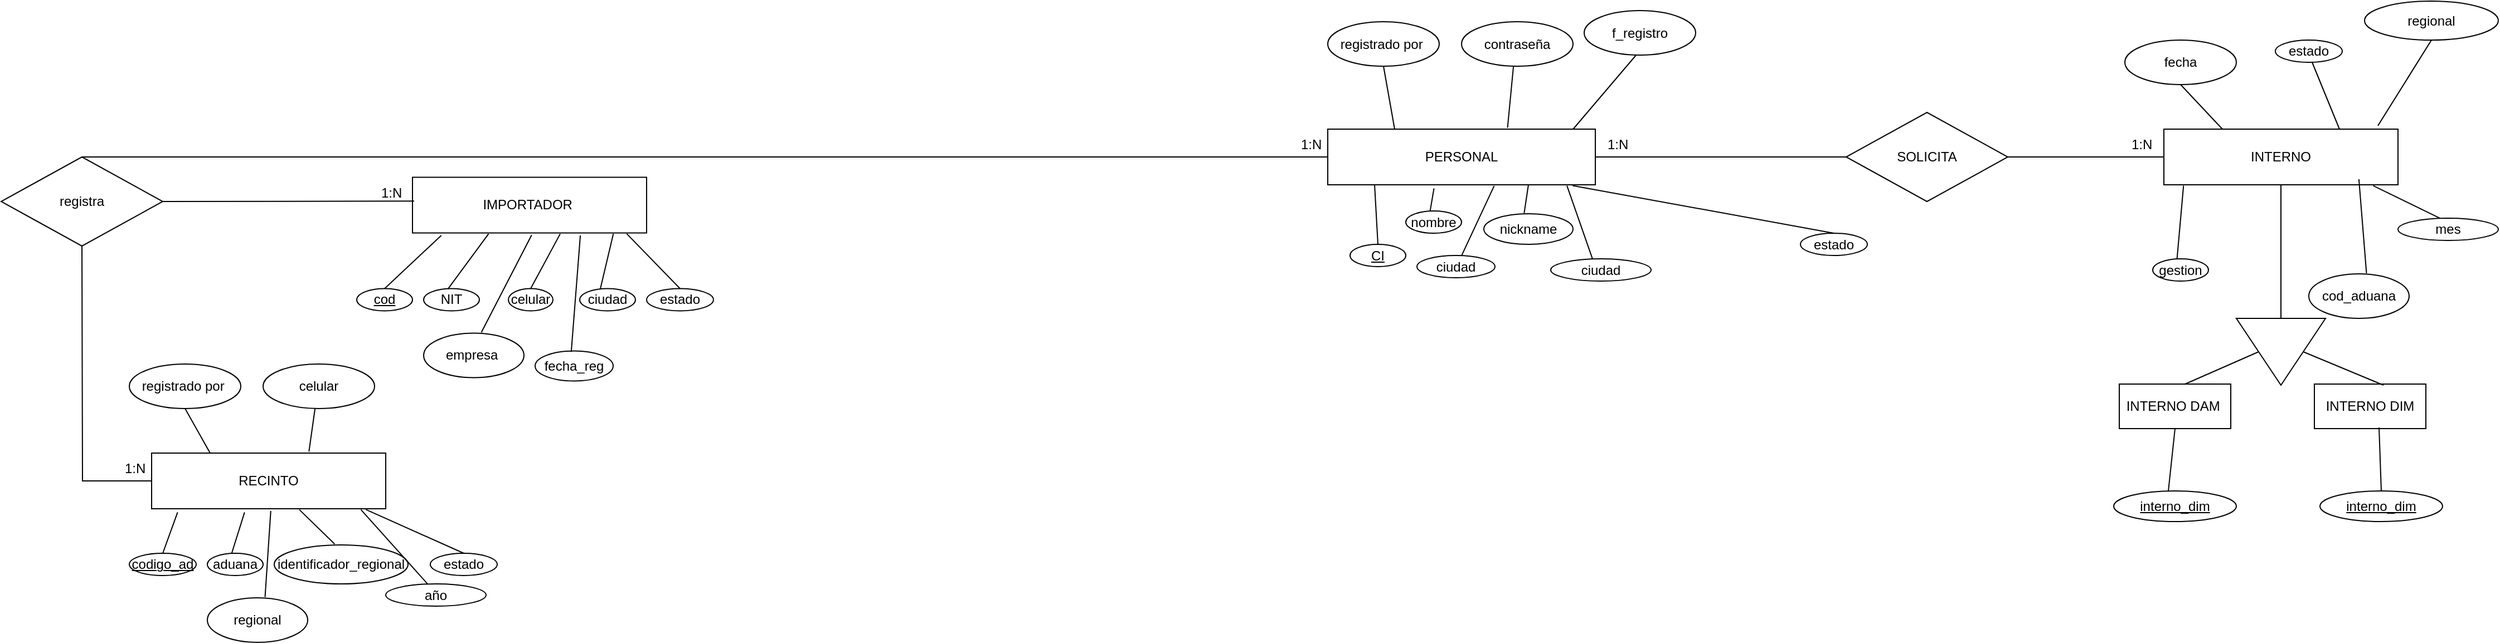 <mxfile version="15.7.3" type="github">
  <diagram id="eF6zCIN66F8yAScpUu8c" name="Página-1">
    <mxGraphModel dx="2909" dy="1074" grid="1" gridSize="10" guides="1" tooltips="1" connect="1" arrows="1" fold="1" page="1" pageScale="1" pageWidth="1169" pageHeight="827" background="#ffffff" math="0" shadow="0">
      <root>
        <mxCell id="0" />
        <mxCell id="1" parent="0" />
        <mxCell id="V5bInI9DAQoxp1icVXf5-1" value="PERSONAL" style="whiteSpace=wrap;html=1;align=center;hachureGap=4;pointerEvents=0;" parent="1" vertex="1">
          <mxGeometry x="70" y="145" width="240" height="50" as="geometry" />
        </mxCell>
        <mxCell id="V5bInI9DAQoxp1icVXf5-6" value="INTERNO DAM&amp;nbsp;" style="whiteSpace=wrap;html=1;align=center;hachureGap=4;pointerEvents=0;" parent="1" vertex="1">
          <mxGeometry x="780" y="374" width="100" height="40" as="geometry" />
        </mxCell>
        <mxCell id="V5bInI9DAQoxp1icVXf5-8" value="INTERNO DIM" style="whiteSpace=wrap;html=1;align=center;hachureGap=4;pointerEvents=0;" parent="1" vertex="1">
          <mxGeometry x="955" y="374" width="100" height="40" as="geometry" />
        </mxCell>
        <mxCell id="V5bInI9DAQoxp1icVXf5-10" value="SOLICITA" style="shape=rhombus;perimeter=rhombusPerimeter;whiteSpace=wrap;html=1;align=center;hachureGap=4;pointerEvents=0;" parent="1" vertex="1">
          <mxGeometry x="535" y="130" width="145" height="80" as="geometry" />
        </mxCell>
        <mxCell id="V5bInI9DAQoxp1icVXf5-14" value="" style="triangle;whiteSpace=wrap;html=1;hachureGap=4;pointerEvents=0;rotation=90;" parent="1" vertex="1">
          <mxGeometry x="895" y="305" width="60" height="80" as="geometry" />
        </mxCell>
        <mxCell id="eHHGy-pUTZd2FC8bIubL-1" value="CI" style="ellipse;whiteSpace=wrap;html=1;align=center;fontStyle=4;hachureGap=4;pointerEvents=0;" parent="1" vertex="1">
          <mxGeometry x="90" y="248.5" width="50" height="20" as="geometry" />
        </mxCell>
        <mxCell id="eHHGy-pUTZd2FC8bIubL-2" value="nombre" style="ellipse;whiteSpace=wrap;html=1;align=center;hachureGap=4;pointerEvents=0;" parent="1" vertex="1">
          <mxGeometry x="140" y="218.5" width="50" height="20" as="geometry" />
        </mxCell>
        <mxCell id="eHHGy-pUTZd2FC8bIubL-5" value="" style="endArrow=none;html=1;startSize=14;endSize=14;sourcePerimeterSpacing=8;targetPerimeterSpacing=8;exitX=0.5;exitY=0;exitDx=0;exitDy=0;entryX=0.175;entryY=1;entryDx=0;entryDy=0;entryPerimeter=0;" parent="1" source="eHHGy-pUTZd2FC8bIubL-1" target="V5bInI9DAQoxp1icVXf5-1" edge="1">
          <mxGeometry width="50" height="50" relative="1" as="geometry">
            <mxPoint x="120" y="208.5" as="sourcePoint" />
            <mxPoint x="130" y="190" as="targetPoint" />
          </mxGeometry>
        </mxCell>
        <mxCell id="eHHGy-pUTZd2FC8bIubL-6" value="nickname" style="ellipse;whiteSpace=wrap;html=1;align=center;hachureGap=4;pointerEvents=0;" parent="1" vertex="1">
          <mxGeometry x="210" y="221" width="80" height="27.5" as="geometry" />
        </mxCell>
        <mxCell id="eHHGy-pUTZd2FC8bIubL-9" value="estado" style="ellipse;whiteSpace=wrap;html=1;align=center;hachureGap=4;pointerEvents=0;" parent="1" vertex="1">
          <mxGeometry x="494" y="238.5" width="60" height="20" as="geometry" />
        </mxCell>
        <mxCell id="eHHGy-pUTZd2FC8bIubL-10" value="ciudad" style="ellipse;whiteSpace=wrap;html=1;align=center;hachureGap=4;pointerEvents=0;" parent="1" vertex="1">
          <mxGeometry x="150" y="258.5" width="70" height="20" as="geometry" />
        </mxCell>
        <mxCell id="eHHGy-pUTZd2FC8bIubL-11" value="ciudad" style="ellipse;whiteSpace=wrap;html=1;align=center;hachureGap=4;pointerEvents=0;" parent="1" vertex="1">
          <mxGeometry x="270" y="261.5" width="90" height="20" as="geometry" />
        </mxCell>
        <mxCell id="eHHGy-pUTZd2FC8bIubL-12" value="contraseña" style="ellipse;whiteSpace=wrap;html=1;align=center;hachureGap=4;pointerEvents=0;" parent="1" vertex="1">
          <mxGeometry x="190" y="48.5" width="100" height="40" as="geometry" />
        </mxCell>
        <mxCell id="eHHGy-pUTZd2FC8bIubL-13" value="registrado por&amp;nbsp;" style="ellipse;whiteSpace=wrap;html=1;align=center;hachureGap=4;pointerEvents=0;" parent="1" vertex="1">
          <mxGeometry x="70" y="48.5" width="100" height="40" as="geometry" />
        </mxCell>
        <mxCell id="eHHGy-pUTZd2FC8bIubL-16" value="" style="endArrow=none;html=1;startSize=14;endSize=14;sourcePerimeterSpacing=8;targetPerimeterSpacing=8;entryX=0.397;entryY=1.064;entryDx=0;entryDy=0;exitX=0.435;exitY=0.02;exitDx=0;exitDy=0;exitPerimeter=0;entryPerimeter=0;" parent="1" source="eHHGy-pUTZd2FC8bIubL-2" target="V5bInI9DAQoxp1icVXf5-1" edge="1">
          <mxGeometry width="50" height="50" relative="1" as="geometry">
            <mxPoint x="175" y="208.5" as="sourcePoint" />
            <mxPoint x="225" y="158.5" as="targetPoint" />
          </mxGeometry>
        </mxCell>
        <mxCell id="eHHGy-pUTZd2FC8bIubL-17" value="" style="endArrow=none;html=1;startSize=14;endSize=14;sourcePerimeterSpacing=8;targetPerimeterSpacing=8;entryX=0.75;entryY=1;entryDx=0;entryDy=0;exitX=0.452;exitY=-0.022;exitDx=0;exitDy=0;exitPerimeter=0;" parent="1" source="eHHGy-pUTZd2FC8bIubL-6" target="V5bInI9DAQoxp1icVXf5-1" edge="1">
          <mxGeometry width="50" height="50" relative="1" as="geometry">
            <mxPoint x="225" y="223.5" as="sourcePoint" />
            <mxPoint x="250" y="168.5" as="targetPoint" />
          </mxGeometry>
        </mxCell>
        <mxCell id="eHHGy-pUTZd2FC8bIubL-19" value="" style="endArrow=none;html=1;startSize=14;endSize=14;sourcePerimeterSpacing=8;targetPerimeterSpacing=8;entryX=0.915;entryY=1.014;entryDx=0;entryDy=0;entryPerimeter=0;exitX=0.5;exitY=0;exitDx=0;exitDy=0;" parent="1" source="eHHGy-pUTZd2FC8bIubL-9" target="V5bInI9DAQoxp1icVXf5-1" edge="1">
          <mxGeometry width="50" height="50" relative="1" as="geometry">
            <mxPoint x="320" y="218.5" as="sourcePoint" />
            <mxPoint x="291.6" y="159.2" as="targetPoint" />
          </mxGeometry>
        </mxCell>
        <mxCell id="eHHGy-pUTZd2FC8bIubL-20" value="" style="endArrow=none;html=1;startSize=14;endSize=14;sourcePerimeterSpacing=8;targetPerimeterSpacing=8;entryX=0.622;entryY=1.018;entryDx=0;entryDy=0;entryPerimeter=0;exitX=0.575;exitY=-0.015;exitDx=0;exitDy=0;exitPerimeter=0;" parent="1" source="eHHGy-pUTZd2FC8bIubL-10" target="V5bInI9DAQoxp1icVXf5-1" edge="1">
          <mxGeometry width="50" height="50" relative="1" as="geometry">
            <mxPoint x="186.85" y="258.5" as="sourcePoint" />
            <mxPoint x="220.0" y="188.78" as="targetPoint" />
          </mxGeometry>
        </mxCell>
        <mxCell id="eHHGy-pUTZd2FC8bIubL-22" value="" style="endArrow=none;html=1;startSize=14;endSize=14;sourcePerimeterSpacing=8;targetPerimeterSpacing=8;entryX=0.894;entryY=1.016;entryDx=0;entryDy=0;entryPerimeter=0;exitX=0.416;exitY=-0.004;exitDx=0;exitDy=0;exitPerimeter=0;" parent="1" source="eHHGy-pUTZd2FC8bIubL-11" target="V5bInI9DAQoxp1icVXf5-1" edge="1">
          <mxGeometry width="50" height="50" relative="1" as="geometry">
            <mxPoint x="340" y="268.5" as="sourcePoint" />
            <mxPoint x="373.15" y="198.78" as="targetPoint" />
          </mxGeometry>
        </mxCell>
        <mxCell id="eHHGy-pUTZd2FC8bIubL-23" value="" style="endArrow=none;html=1;startSize=14;endSize=14;sourcePerimeterSpacing=8;targetPerimeterSpacing=8;entryX=0.5;entryY=1;entryDx=0;entryDy=0;exitX=0.25;exitY=0;exitDx=0;exitDy=0;" parent="1" source="V5bInI9DAQoxp1icVXf5-1" target="eHHGy-pUTZd2FC8bIubL-13" edge="1">
          <mxGeometry width="50" height="50" relative="1" as="geometry">
            <mxPoint x="96.85" y="158.5" as="sourcePoint" />
            <mxPoint x="130.0" y="88.78" as="targetPoint" />
          </mxGeometry>
        </mxCell>
        <mxCell id="eHHGy-pUTZd2FC8bIubL-24" value="" style="endArrow=none;html=1;startSize=14;endSize=14;sourcePerimeterSpacing=8;targetPerimeterSpacing=8;entryX=0.858;entryY=1.014;entryDx=0;entryDy=0;entryPerimeter=0;exitX=0.672;exitY=-0.026;exitDx=0;exitDy=0;exitPerimeter=0;" parent="1" source="V5bInI9DAQoxp1icVXf5-1" edge="1">
          <mxGeometry width="50" height="50" relative="1" as="geometry">
            <mxPoint x="203.43" y="158.22" as="sourcePoint" />
            <mxPoint x="236.58" y="88.5" as="targetPoint" />
          </mxGeometry>
        </mxCell>
        <mxCell id="eHHGy-pUTZd2FC8bIubL-28" value="IMPORTADOR&amp;nbsp;" style="whiteSpace=wrap;html=1;align=center;hachureGap=4;pointerEvents=0;" parent="1" vertex="1">
          <mxGeometry x="-751" y="188.25" width="210" height="50" as="geometry" />
        </mxCell>
        <mxCell id="eHHGy-pUTZd2FC8bIubL-29" value="cod" style="ellipse;whiteSpace=wrap;html=1;align=center;fontStyle=4;hachureGap=4;pointerEvents=0;" parent="1" vertex="1">
          <mxGeometry x="-801" y="288.25" width="50" height="20" as="geometry" />
        </mxCell>
        <mxCell id="eHHGy-pUTZd2FC8bIubL-30" value="NIT" style="ellipse;whiteSpace=wrap;html=1;align=center;hachureGap=4;pointerEvents=0;" parent="1" vertex="1">
          <mxGeometry x="-741" y="288.25" width="50" height="20" as="geometry" />
        </mxCell>
        <mxCell id="eHHGy-pUTZd2FC8bIubL-31" value="" style="endArrow=none;html=1;startSize=14;endSize=14;sourcePerimeterSpacing=8;targetPerimeterSpacing=8;exitX=0.5;exitY=0;exitDx=0;exitDy=0;entryX=0.123;entryY=1.045;entryDx=0;entryDy=0;entryPerimeter=0;" parent="1" source="eHHGy-pUTZd2FC8bIubL-29" target="eHHGy-pUTZd2FC8bIubL-28" edge="1">
          <mxGeometry width="50" height="50" relative="1" as="geometry">
            <mxPoint x="-761" y="278.25" as="sourcePoint" />
            <mxPoint x="-711" y="228.25" as="targetPoint" />
          </mxGeometry>
        </mxCell>
        <mxCell id="eHHGy-pUTZd2FC8bIubL-32" value="celular" style="ellipse;whiteSpace=wrap;html=1;align=center;hachureGap=4;pointerEvents=0;" parent="1" vertex="1">
          <mxGeometry x="-665" y="288.25" width="40" height="20" as="geometry" />
        </mxCell>
        <mxCell id="eHHGy-pUTZd2FC8bIubL-33" value="ciudad" style="ellipse;whiteSpace=wrap;html=1;align=center;hachureGap=4;pointerEvents=0;" parent="1" vertex="1">
          <mxGeometry x="-601" y="288.25" width="50" height="20" as="geometry" />
        </mxCell>
        <mxCell id="eHHGy-pUTZd2FC8bIubL-34" value="fecha_reg" style="ellipse;whiteSpace=wrap;html=1;align=center;hachureGap=4;pointerEvents=0;" parent="1" vertex="1">
          <mxGeometry x="-641" y="344.25" width="70" height="27" as="geometry" />
        </mxCell>
        <mxCell id="eHHGy-pUTZd2FC8bIubL-35" value="estado" style="ellipse;whiteSpace=wrap;html=1;align=center;hachureGap=4;pointerEvents=0;" parent="1" vertex="1">
          <mxGeometry x="-541" y="288.25" width="60" height="20" as="geometry" />
        </mxCell>
        <mxCell id="eHHGy-pUTZd2FC8bIubL-36" value="empresa&amp;nbsp;" style="ellipse;whiteSpace=wrap;html=1;align=center;hachureGap=4;pointerEvents=0;" parent="1" vertex="1">
          <mxGeometry x="-741" y="328.25" width="90" height="40" as="geometry" />
        </mxCell>
        <mxCell id="eHHGy-pUTZd2FC8bIubL-38" value="" style="endArrow=none;html=1;startSize=14;endSize=14;sourcePerimeterSpacing=8;targetPerimeterSpacing=8;exitX=0.435;exitY=0.02;exitDx=0;exitDy=0;exitPerimeter=0;entryX=0.325;entryY=1.016;entryDx=0;entryDy=0;entryPerimeter=0;" parent="1" source="eHHGy-pUTZd2FC8bIubL-30" target="eHHGy-pUTZd2FC8bIubL-28" edge="1">
          <mxGeometry width="50" height="50" relative="1" as="geometry">
            <mxPoint x="-706" y="278.25" as="sourcePoint" />
            <mxPoint x="-656" y="228.25" as="targetPoint" />
          </mxGeometry>
        </mxCell>
        <mxCell id="eHHGy-pUTZd2FC8bIubL-39" value="" style="endArrow=none;html=1;startSize=14;endSize=14;sourcePerimeterSpacing=8;targetPerimeterSpacing=8;entryX=0.631;entryY=1.016;entryDx=0;entryDy=0;entryPerimeter=0;exitX=0.5;exitY=0;exitDx=0;exitDy=0;" parent="1" source="eHHGy-pUTZd2FC8bIubL-32" target="eHHGy-pUTZd2FC8bIubL-28" edge="1">
          <mxGeometry width="50" height="50" relative="1" as="geometry">
            <mxPoint x="-656" y="293.25" as="sourcePoint" />
            <mxPoint x="-631" y="238.25" as="targetPoint" />
          </mxGeometry>
        </mxCell>
        <mxCell id="eHHGy-pUTZd2FC8bIubL-40" value="" style="endArrow=none;html=1;startSize=14;endSize=14;sourcePerimeterSpacing=8;targetPerimeterSpacing=8;entryX=0.858;entryY=1.014;entryDx=0;entryDy=0;entryPerimeter=0;exitX=0.369;exitY=0.021;exitDx=0;exitDy=0;exitPerimeter=0;" parent="1" source="eHHGy-pUTZd2FC8bIubL-33" target="eHHGy-pUTZd2FC8bIubL-28" edge="1">
          <mxGeometry width="50" height="50" relative="1" as="geometry">
            <mxPoint x="-641" y="287.25" as="sourcePoint" />
            <mxPoint x="-678.97" y="228.25" as="targetPoint" />
          </mxGeometry>
        </mxCell>
        <mxCell id="eHHGy-pUTZd2FC8bIubL-41" value="" style="endArrow=none;html=1;startSize=14;endSize=14;sourcePerimeterSpacing=8;targetPerimeterSpacing=8;entryX=0.915;entryY=1.014;entryDx=0;entryDy=0;entryPerimeter=0;exitX=0.5;exitY=0;exitDx=0;exitDy=0;" parent="1" source="eHHGy-pUTZd2FC8bIubL-35" target="eHHGy-pUTZd2FC8bIubL-28" edge="1">
          <mxGeometry width="50" height="50" relative="1" as="geometry">
            <mxPoint x="-561" y="288.25" as="sourcePoint" />
            <mxPoint x="-589.4" y="228.95" as="targetPoint" />
          </mxGeometry>
        </mxCell>
        <mxCell id="eHHGy-pUTZd2FC8bIubL-42" value="" style="endArrow=none;html=1;startSize=14;endSize=14;sourcePerimeterSpacing=8;targetPerimeterSpacing=8;entryX=0.509;entryY=1.038;entryDx=0;entryDy=0;entryPerimeter=0;exitX=0.575;exitY=-0.015;exitDx=0;exitDy=0;exitPerimeter=0;" parent="1" source="eHHGy-pUTZd2FC8bIubL-36" target="eHHGy-pUTZd2FC8bIubL-28" edge="1">
          <mxGeometry width="50" height="50" relative="1" as="geometry">
            <mxPoint x="-694.15" y="328.25" as="sourcePoint" />
            <mxPoint x="-661.0" y="258.53" as="targetPoint" />
          </mxGeometry>
        </mxCell>
        <mxCell id="eHHGy-pUTZd2FC8bIubL-43" value="" style="endArrow=none;html=1;startSize=14;endSize=14;sourcePerimeterSpacing=8;targetPerimeterSpacing=8;entryX=0.717;entryY=1.045;entryDx=0;entryDy=0;entryPerimeter=0;exitX=0.463;exitY=0.032;exitDx=0;exitDy=0;exitPerimeter=0;" parent="1" source="eHHGy-pUTZd2FC8bIubL-34" target="eHHGy-pUTZd2FC8bIubL-28" edge="1">
          <mxGeometry width="50" height="50" relative="1" as="geometry">
            <mxPoint x="-627.57" y="328.25" as="sourcePoint" />
            <mxPoint x="-594.42" y="258.53" as="targetPoint" />
          </mxGeometry>
        </mxCell>
        <mxCell id="eHHGy-pUTZd2FC8bIubL-61" value="RECINTO" style="whiteSpace=wrap;html=1;align=center;hachureGap=4;pointerEvents=0;" parent="1" vertex="1">
          <mxGeometry x="-985" y="436" width="210" height="50" as="geometry" />
        </mxCell>
        <mxCell id="eHHGy-pUTZd2FC8bIubL-62" value="codigo_ad" style="ellipse;whiteSpace=wrap;html=1;align=center;fontStyle=4;hachureGap=4;pointerEvents=0;" parent="1" vertex="1">
          <mxGeometry x="-1005" y="526" width="60" height="20" as="geometry" />
        </mxCell>
        <mxCell id="eHHGy-pUTZd2FC8bIubL-63" value="aduana" style="ellipse;whiteSpace=wrap;html=1;align=center;hachureGap=4;pointerEvents=0;" parent="1" vertex="1">
          <mxGeometry x="-935" y="526" width="50" height="20" as="geometry" />
        </mxCell>
        <mxCell id="eHHGy-pUTZd2FC8bIubL-64" value="" style="endArrow=none;html=1;startSize=14;endSize=14;sourcePerimeterSpacing=8;targetPerimeterSpacing=8;exitX=0.5;exitY=0;exitDx=0;exitDy=0;entryX=0.111;entryY=1.064;entryDx=0;entryDy=0;entryPerimeter=0;" parent="1" source="eHHGy-pUTZd2FC8bIubL-62" target="eHHGy-pUTZd2FC8bIubL-61" edge="1">
          <mxGeometry width="50" height="50" relative="1" as="geometry">
            <mxPoint x="-955" y="516" as="sourcePoint" />
            <mxPoint x="-905" y="466" as="targetPoint" />
          </mxGeometry>
        </mxCell>
        <mxCell id="eHHGy-pUTZd2FC8bIubL-65" value="identificador_regional" style="ellipse;whiteSpace=wrap;html=1;align=center;hachureGap=4;pointerEvents=0;" parent="1" vertex="1">
          <mxGeometry x="-875" y="518.5" width="120" height="35" as="geometry" />
        </mxCell>
        <mxCell id="eHHGy-pUTZd2FC8bIubL-66" value="estado" style="ellipse;whiteSpace=wrap;html=1;align=center;hachureGap=4;pointerEvents=0;" parent="1" vertex="1">
          <mxGeometry x="-735" y="526" width="60" height="20" as="geometry" />
        </mxCell>
        <mxCell id="eHHGy-pUTZd2FC8bIubL-67" value="regional" style="ellipse;whiteSpace=wrap;html=1;align=center;hachureGap=4;pointerEvents=0;" parent="1" vertex="1">
          <mxGeometry x="-935" y="566" width="90" height="40" as="geometry" />
        </mxCell>
        <mxCell id="eHHGy-pUTZd2FC8bIubL-68" value="año" style="ellipse;whiteSpace=wrap;html=1;align=center;hachureGap=4;pointerEvents=0;" parent="1" vertex="1">
          <mxGeometry x="-775" y="553.5" width="90" height="20" as="geometry" />
        </mxCell>
        <mxCell id="eHHGy-pUTZd2FC8bIubL-69" value="celular" style="ellipse;whiteSpace=wrap;html=1;align=center;hachureGap=4;pointerEvents=0;" parent="1" vertex="1">
          <mxGeometry x="-885" y="356" width="100" height="40" as="geometry" />
        </mxCell>
        <mxCell id="eHHGy-pUTZd2FC8bIubL-70" value="registrado por&amp;nbsp;" style="ellipse;whiteSpace=wrap;html=1;align=center;hachureGap=4;pointerEvents=0;" parent="1" vertex="1">
          <mxGeometry x="-1005" y="356" width="100" height="40" as="geometry" />
        </mxCell>
        <mxCell id="eHHGy-pUTZd2FC8bIubL-71" value="" style="endArrow=none;html=1;startSize=14;endSize=14;sourcePerimeterSpacing=8;targetPerimeterSpacing=8;entryX=0.397;entryY=1.064;entryDx=0;entryDy=0;exitX=0.435;exitY=0.02;exitDx=0;exitDy=0;exitPerimeter=0;entryPerimeter=0;" parent="1" source="eHHGy-pUTZd2FC8bIubL-63" target="eHHGy-pUTZd2FC8bIubL-61" edge="1">
          <mxGeometry width="50" height="50" relative="1" as="geometry">
            <mxPoint x="-900" y="516" as="sourcePoint" />
            <mxPoint x="-850" y="466" as="targetPoint" />
          </mxGeometry>
        </mxCell>
        <mxCell id="eHHGy-pUTZd2FC8bIubL-72" value="" style="endArrow=none;html=1;startSize=14;endSize=14;sourcePerimeterSpacing=8;targetPerimeterSpacing=8;entryX=0.631;entryY=1.016;entryDx=0;entryDy=0;entryPerimeter=0;exitX=0.452;exitY=-0.022;exitDx=0;exitDy=0;exitPerimeter=0;" parent="1" source="eHHGy-pUTZd2FC8bIubL-65" target="eHHGy-pUTZd2FC8bIubL-61" edge="1">
          <mxGeometry width="50" height="50" relative="1" as="geometry">
            <mxPoint x="-850" y="531" as="sourcePoint" />
            <mxPoint x="-825" y="476" as="targetPoint" />
          </mxGeometry>
        </mxCell>
        <mxCell id="eHHGy-pUTZd2FC8bIubL-73" value="" style="endArrow=none;html=1;startSize=14;endSize=14;sourcePerimeterSpacing=8;targetPerimeterSpacing=8;entryX=0.915;entryY=1.014;entryDx=0;entryDy=0;entryPerimeter=0;exitX=0.5;exitY=0;exitDx=0;exitDy=0;" parent="1" source="eHHGy-pUTZd2FC8bIubL-66" target="eHHGy-pUTZd2FC8bIubL-61" edge="1">
          <mxGeometry width="50" height="50" relative="1" as="geometry">
            <mxPoint x="-755" y="526" as="sourcePoint" />
            <mxPoint x="-783.4" y="466.7" as="targetPoint" />
          </mxGeometry>
        </mxCell>
        <mxCell id="eHHGy-pUTZd2FC8bIubL-74" value="" style="endArrow=none;html=1;startSize=14;endSize=14;sourcePerimeterSpacing=8;targetPerimeterSpacing=8;entryX=0.509;entryY=1.038;entryDx=0;entryDy=0;entryPerimeter=0;exitX=0.575;exitY=-0.015;exitDx=0;exitDy=0;exitPerimeter=0;" parent="1" source="eHHGy-pUTZd2FC8bIubL-67" target="eHHGy-pUTZd2FC8bIubL-61" edge="1">
          <mxGeometry width="50" height="50" relative="1" as="geometry">
            <mxPoint x="-888.15" y="566" as="sourcePoint" />
            <mxPoint x="-855.0" y="496.28" as="targetPoint" />
          </mxGeometry>
        </mxCell>
        <mxCell id="eHHGy-pUTZd2FC8bIubL-75" value="" style="endArrow=none;html=1;startSize=14;endSize=14;sourcePerimeterSpacing=8;targetPerimeterSpacing=8;entryX=0.894;entryY=1.016;entryDx=0;entryDy=0;entryPerimeter=0;exitX=0.416;exitY=-0.004;exitDx=0;exitDy=0;exitPerimeter=0;" parent="1" source="eHHGy-pUTZd2FC8bIubL-68" target="eHHGy-pUTZd2FC8bIubL-61" edge="1">
          <mxGeometry width="50" height="50" relative="1" as="geometry">
            <mxPoint x="-735" y="576" as="sourcePoint" />
            <mxPoint x="-701.85" y="506.28" as="targetPoint" />
          </mxGeometry>
        </mxCell>
        <mxCell id="eHHGy-pUTZd2FC8bIubL-76" value="" style="endArrow=none;html=1;startSize=14;endSize=14;sourcePerimeterSpacing=8;targetPerimeterSpacing=8;entryX=0.5;entryY=1;entryDx=0;entryDy=0;exitX=0.25;exitY=0;exitDx=0;exitDy=0;" parent="1" source="eHHGy-pUTZd2FC8bIubL-61" target="eHHGy-pUTZd2FC8bIubL-70" edge="1">
          <mxGeometry width="50" height="50" relative="1" as="geometry">
            <mxPoint x="-978.15" y="466" as="sourcePoint" />
            <mxPoint x="-945.0" y="396.28" as="targetPoint" />
          </mxGeometry>
        </mxCell>
        <mxCell id="eHHGy-pUTZd2FC8bIubL-77" value="" style="endArrow=none;html=1;startSize=14;endSize=14;sourcePerimeterSpacing=8;targetPerimeterSpacing=8;entryX=0.858;entryY=1.014;entryDx=0;entryDy=0;entryPerimeter=0;exitX=0.672;exitY=-0.026;exitDx=0;exitDy=0;exitPerimeter=0;" parent="1" source="eHHGy-pUTZd2FC8bIubL-61" edge="1">
          <mxGeometry width="50" height="50" relative="1" as="geometry">
            <mxPoint x="-871.57" y="465.72" as="sourcePoint" />
            <mxPoint x="-838.42" y="396" as="targetPoint" />
          </mxGeometry>
        </mxCell>
        <mxCell id="eHHGy-pUTZd2FC8bIubL-80" value="f_registro" style="ellipse;whiteSpace=wrap;html=1;align=center;hachureGap=4;pointerEvents=0;" parent="1" vertex="1">
          <mxGeometry x="300" y="38.5" width="100" height="40" as="geometry" />
        </mxCell>
        <mxCell id="eHHGy-pUTZd2FC8bIubL-81" value="" style="endArrow=none;html=1;startSize=14;endSize=14;sourcePerimeterSpacing=8;targetPerimeterSpacing=8;entryX=0.858;entryY=1.014;entryDx=0;entryDy=0;entryPerimeter=0;exitX=0.917;exitY=0;exitDx=0;exitDy=0;exitPerimeter=0;" parent="1" source="V5bInI9DAQoxp1icVXf5-1" edge="1">
          <mxGeometry width="50" height="50" relative="1" as="geometry">
            <mxPoint x="341.12" y="117.2" as="sourcePoint" />
            <mxPoint x="346.58" y="78.5" as="targetPoint" />
          </mxGeometry>
        </mxCell>
        <mxCell id="eHHGy-pUTZd2FC8bIubL-83" value="&lt;font style=&quot;vertical-align: inherit&quot;&gt;&lt;font style=&quot;vertical-align: inherit&quot;&gt;INTERNO&lt;/font&gt;&lt;/font&gt;" style="whiteSpace=wrap;html=1;align=center;hachureGap=4;pointerEvents=0;" parent="1" vertex="1">
          <mxGeometry x="820" y="145" width="210" height="50" as="geometry" />
        </mxCell>
        <mxCell id="eHHGy-pUTZd2FC8bIubL-85" value="gestion" style="ellipse;whiteSpace=wrap;html=1;align=center;hachureGap=4;pointerEvents=0;" parent="1" vertex="1">
          <mxGeometry x="810" y="261.5" width="50" height="20" as="geometry" />
        </mxCell>
        <mxCell id="eHHGy-pUTZd2FC8bIubL-86" value="" style="endArrow=none;html=1;startSize=14;endSize=14;sourcePerimeterSpacing=8;targetPerimeterSpacing=8;exitX=0.445;exitY=0.018;exitDx=0;exitDy=0;entryX=0.5;entryY=1;entryDx=0;entryDy=0;exitPerimeter=0;" parent="1" source="eHHGy-pUTZd2FC8bIubL-122" target="V5bInI9DAQoxp1icVXf5-6" edge="1">
          <mxGeometry width="50" height="50" relative="1" as="geometry">
            <mxPoint x="758.35" y="472.5" as="sourcePoint" />
            <mxPoint x="799.16" y="403.2" as="targetPoint" />
          </mxGeometry>
        </mxCell>
        <mxCell id="eHHGy-pUTZd2FC8bIubL-87" value="regional" style="ellipse;whiteSpace=wrap;html=1;align=center;hachureGap=4;pointerEvents=0;" parent="1" vertex="1">
          <mxGeometry x="1000" y="30" width="120" height="35" as="geometry" />
        </mxCell>
        <mxCell id="eHHGy-pUTZd2FC8bIubL-88" value="estado" style="ellipse;whiteSpace=wrap;html=1;align=center;hachureGap=4;pointerEvents=0;" parent="1" vertex="1">
          <mxGeometry x="920" y="65" width="60" height="20" as="geometry" />
        </mxCell>
        <mxCell id="eHHGy-pUTZd2FC8bIubL-89" value="cod_aduana" style="ellipse;whiteSpace=wrap;html=1;align=center;hachureGap=4;pointerEvents=0;" parent="1" vertex="1">
          <mxGeometry x="950" y="275" width="90" height="40" as="geometry" />
        </mxCell>
        <mxCell id="eHHGy-pUTZd2FC8bIubL-90" value="mes" style="ellipse;whiteSpace=wrap;html=1;align=center;hachureGap=4;pointerEvents=0;" parent="1" vertex="1">
          <mxGeometry x="1030" y="225" width="90" height="20" as="geometry" />
        </mxCell>
        <mxCell id="eHHGy-pUTZd2FC8bIubL-92" value="fecha" style="ellipse;whiteSpace=wrap;html=1;align=center;hachureGap=4;pointerEvents=0;" parent="1" vertex="1">
          <mxGeometry x="785" y="65" width="100" height="40" as="geometry" />
        </mxCell>
        <mxCell id="eHHGy-pUTZd2FC8bIubL-93" value="" style="endArrow=none;html=1;startSize=14;endSize=14;sourcePerimeterSpacing=8;targetPerimeterSpacing=8;exitX=0.435;exitY=0.02;exitDx=0;exitDy=0;exitPerimeter=0;entryX=0.084;entryY=1.017;entryDx=0;entryDy=0;entryPerimeter=0;" parent="1" source="eHHGy-pUTZd2FC8bIubL-85" target="eHHGy-pUTZd2FC8bIubL-83" edge="1">
          <mxGeometry width="50" height="50" relative="1" as="geometry">
            <mxPoint x="890" y="225" as="sourcePoint" />
            <mxPoint x="840" y="188" as="targetPoint" />
          </mxGeometry>
        </mxCell>
        <mxCell id="eHHGy-pUTZd2FC8bIubL-94" value="" style="endArrow=none;html=1;startSize=14;endSize=14;sourcePerimeterSpacing=8;targetPerimeterSpacing=8;exitX=0.5;exitY=1;exitDx=0;exitDy=0;entryX=0.914;entryY=-0.06;entryDx=0;entryDy=0;entryPerimeter=0;" parent="1" source="eHHGy-pUTZd2FC8bIubL-87" target="eHHGy-pUTZd2FC8bIubL-83" edge="1">
          <mxGeometry width="50" height="50" relative="1" as="geometry">
            <mxPoint x="940" y="240" as="sourcePoint" />
            <mxPoint x="990" y="195" as="targetPoint" />
          </mxGeometry>
        </mxCell>
        <mxCell id="eHHGy-pUTZd2FC8bIubL-95" value="" style="endArrow=none;html=1;startSize=14;endSize=14;sourcePerimeterSpacing=8;targetPerimeterSpacing=8;entryX=0.75;entryY=0;entryDx=0;entryDy=0;" parent="1" target="eHHGy-pUTZd2FC8bIubL-83" edge="1">
          <mxGeometry width="50" height="50" relative="1" as="geometry">
            <mxPoint x="953" y="85" as="sourcePoint" />
            <mxPoint x="1006.6" y="175.7" as="targetPoint" />
          </mxGeometry>
        </mxCell>
        <mxCell id="eHHGy-pUTZd2FC8bIubL-96" value="" style="endArrow=none;html=1;startSize=14;endSize=14;sourcePerimeterSpacing=8;targetPerimeterSpacing=8;exitX=0.575;exitY=-0.015;exitDx=0;exitDy=0;exitPerimeter=0;entryX=0.833;entryY=0.9;entryDx=0;entryDy=0;entryPerimeter=0;" parent="1" source="eHHGy-pUTZd2FC8bIubL-89" edge="1" target="eHHGy-pUTZd2FC8bIubL-83">
          <mxGeometry width="50" height="50" relative="1" as="geometry">
            <mxPoint x="901.85" y="275" as="sourcePoint" />
            <mxPoint x="1002" y="220" as="targetPoint" />
          </mxGeometry>
        </mxCell>
        <mxCell id="eHHGy-pUTZd2FC8bIubL-97" value="" style="endArrow=none;html=1;startSize=14;endSize=14;sourcePerimeterSpacing=8;targetPerimeterSpacing=8;entryX=0.894;entryY=1.016;entryDx=0;entryDy=0;entryPerimeter=0;exitX=0.416;exitY=-0.004;exitDx=0;exitDy=0;exitPerimeter=0;" parent="1" source="eHHGy-pUTZd2FC8bIubL-90" target="eHHGy-pUTZd2FC8bIubL-83" edge="1">
          <mxGeometry width="50" height="50" relative="1" as="geometry">
            <mxPoint x="1055" y="285" as="sourcePoint" />
            <mxPoint x="1088.15" y="215.28" as="targetPoint" />
          </mxGeometry>
        </mxCell>
        <mxCell id="eHHGy-pUTZd2FC8bIubL-98" value="" style="endArrow=none;html=1;startSize=14;endSize=14;sourcePerimeterSpacing=8;targetPerimeterSpacing=8;entryX=0.5;entryY=1;entryDx=0;entryDy=0;exitX=0.25;exitY=0;exitDx=0;exitDy=0;" parent="1" source="eHHGy-pUTZd2FC8bIubL-83" target="eHHGy-pUTZd2FC8bIubL-92" edge="1">
          <mxGeometry width="50" height="50" relative="1" as="geometry">
            <mxPoint x="811.85" y="175" as="sourcePoint" />
            <mxPoint x="845.0" y="105.28" as="targetPoint" />
          </mxGeometry>
        </mxCell>
        <mxCell id="eHHGy-pUTZd2FC8bIubL-116" value="" style="endArrow=none;html=1;startSize=14;endSize=14;sourcePerimeterSpacing=8;targetPerimeterSpacing=8;entryX=0.5;entryY=0;entryDx=0;entryDy=0;exitX=0.62;exitY=0.025;exitDx=0;exitDy=0;exitPerimeter=0;" parent="1" source="V5bInI9DAQoxp1icVXf5-8" target="V5bInI9DAQoxp1icVXf5-14" edge="1">
          <mxGeometry width="50" height="50" relative="1" as="geometry">
            <mxPoint x="975" y="385" as="sourcePoint" />
            <mxPoint x="1025" y="335" as="targetPoint" />
          </mxGeometry>
        </mxCell>
        <mxCell id="eHHGy-pUTZd2FC8bIubL-118" value="" style="endArrow=none;html=1;startSize=14;endSize=14;sourcePerimeterSpacing=8;targetPerimeterSpacing=8;entryX=0.5;entryY=1;entryDx=0;entryDy=0;exitX=0;exitY=0.5;exitDx=0;exitDy=0;" parent="1" source="V5bInI9DAQoxp1icVXf5-14" target="eHHGy-pUTZd2FC8bIubL-83" edge="1">
          <mxGeometry width="50" height="50" relative="1" as="geometry">
            <mxPoint x="890" y="315" as="sourcePoint" />
            <mxPoint x="915" y="240" as="targetPoint" />
          </mxGeometry>
        </mxCell>
        <mxCell id="eHHGy-pUTZd2FC8bIubL-119" value="" style="endArrow=none;html=1;startSize=14;endSize=14;sourcePerimeterSpacing=8;targetPerimeterSpacing=8;exitX=0.59;exitY=0;exitDx=0;exitDy=0;exitPerimeter=0;entryX=0.5;entryY=1;entryDx=0;entryDy=0;" parent="1" source="V5bInI9DAQoxp1icVXf5-6" target="V5bInI9DAQoxp1icVXf5-14" edge="1">
          <mxGeometry width="50" height="50" relative="1" as="geometry">
            <mxPoint x="810" y="395" as="sourcePoint" />
            <mxPoint x="870" y="345" as="targetPoint" />
          </mxGeometry>
        </mxCell>
        <mxCell id="eHHGy-pUTZd2FC8bIubL-120" value="interno_dim" style="ellipse;whiteSpace=wrap;html=1;align=center;fontStyle=4;hachureGap=4;pointerEvents=0;" parent="1" vertex="1">
          <mxGeometry x="960" y="470" width="110" height="27.5" as="geometry" />
        </mxCell>
        <mxCell id="eHHGy-pUTZd2FC8bIubL-121" value="" style="endArrow=none;html=1;startSize=14;endSize=14;sourcePerimeterSpacing=8;targetPerimeterSpacing=8;exitX=0.5;exitY=0;exitDx=0;exitDy=0;entryX=0.58;entryY=0.975;entryDx=0;entryDy=0;entryPerimeter=0;" parent="1" source="eHHGy-pUTZd2FC8bIubL-120" target="V5bInI9DAQoxp1icVXf5-8" edge="1">
          <mxGeometry width="50" height="50" relative="1" as="geometry">
            <mxPoint x="1005" y="435" as="sourcePoint" />
            <mxPoint x="969.15" y="425" as="targetPoint" />
          </mxGeometry>
        </mxCell>
        <mxCell id="eHHGy-pUTZd2FC8bIubL-122" value="interno_dim" style="ellipse;whiteSpace=wrap;html=1;align=center;fontStyle=4;hachureGap=4;pointerEvents=0;" parent="1" vertex="1">
          <mxGeometry x="775" y="470" width="110" height="27.5" as="geometry" />
        </mxCell>
        <mxCell id="eHHGy-pUTZd2FC8bIubL-124" value="" style="endArrow=none;html=1;rounded=0;startSize=14;endSize=14;sourcePerimeterSpacing=8;targetPerimeterSpacing=8;exitX=1;exitY=0.5;exitDx=0;exitDy=0;entryX=0;entryY=0.5;entryDx=0;entryDy=0;" parent="1" source="V5bInI9DAQoxp1icVXf5-1" target="V5bInI9DAQoxp1icVXf5-10" edge="1">
          <mxGeometry relative="1" as="geometry">
            <mxPoint x="365" y="169.5" as="sourcePoint" />
            <mxPoint x="525" y="169.5" as="targetPoint" />
          </mxGeometry>
        </mxCell>
        <mxCell id="eHHGy-pUTZd2FC8bIubL-127" value="" style="endArrow=none;html=1;rounded=0;startSize=14;endSize=14;sourcePerimeterSpacing=8;targetPerimeterSpacing=8;exitX=1;exitY=0.5;exitDx=0;exitDy=0;entryX=0;entryY=0.5;entryDx=0;entryDy=0;" parent="1" source="V5bInI9DAQoxp1icVXf5-10" target="eHHGy-pUTZd2FC8bIubL-83" edge="1">
          <mxGeometry relative="1" as="geometry">
            <mxPoint x="685.0" y="169.76" as="sourcePoint" />
            <mxPoint x="750" y="170" as="targetPoint" />
          </mxGeometry>
        </mxCell>
        <mxCell id="eHHGy-pUTZd2FC8bIubL-128" value="registra" style="shape=rhombus;perimeter=rhombusPerimeter;whiteSpace=wrap;html=1;align=center;hachureGap=4;pointerEvents=0;" parent="1" vertex="1">
          <mxGeometry x="-1120" y="170" width="145" height="80" as="geometry" />
        </mxCell>
        <mxCell id="eHHGy-pUTZd2FC8bIubL-129" value="" style="endArrow=none;html=1;rounded=0;startSize=14;endSize=14;sourcePerimeterSpacing=8;targetPerimeterSpacing=8;exitX=0.5;exitY=0;exitDx=0;exitDy=0;entryX=0;entryY=0.5;entryDx=0;entryDy=0;" parent="1" source="eHHGy-pUTZd2FC8bIubL-128" target="V5bInI9DAQoxp1icVXf5-1" edge="1">
          <mxGeometry relative="1" as="geometry">
            <mxPoint x="-10" y="350" as="sourcePoint" />
            <mxPoint x="18" y="180" as="targetPoint" />
            <Array as="points">
              <mxPoint x="18" y="170" />
            </Array>
          </mxGeometry>
        </mxCell>
        <mxCell id="eHHGy-pUTZd2FC8bIubL-130" value="" style="endArrow=none;html=1;rounded=0;startSize=14;endSize=14;sourcePerimeterSpacing=8;targetPerimeterSpacing=8;exitX=0.5;exitY=1;exitDx=0;exitDy=0;entryX=0;entryY=0.5;entryDx=0;entryDy=0;" parent="1" source="eHHGy-pUTZd2FC8bIubL-128" target="eHHGy-pUTZd2FC8bIubL-61" edge="1">
          <mxGeometry relative="1" as="geometry">
            <mxPoint x="-1045" y="253" as="sourcePoint" />
            <mxPoint x="-1015" y="353" as="targetPoint" />
            <Array as="points">
              <mxPoint x="-1047" y="461" />
            </Array>
          </mxGeometry>
        </mxCell>
        <mxCell id="eHHGy-pUTZd2FC8bIubL-131" value="" style="endArrow=none;html=1;rounded=0;startSize=14;endSize=14;sourcePerimeterSpacing=8;targetPerimeterSpacing=8;exitX=1;exitY=0.5;exitDx=0;exitDy=0;entryX=0.007;entryY=0.428;entryDx=0;entryDy=0;entryPerimeter=0;" parent="1" source="eHHGy-pUTZd2FC8bIubL-128" target="eHHGy-pUTZd2FC8bIubL-28" edge="1">
          <mxGeometry relative="1" as="geometry">
            <mxPoint x="-970" y="210" as="sourcePoint" />
            <mxPoint x="-810" y="210" as="targetPoint" />
          </mxGeometry>
        </mxCell>
        <mxCell id="eHHGy-pUTZd2FC8bIubL-132" value="1:N" style="text;strokeColor=none;fillColor=none;spacingLeft=4;spacingRight=4;overflow=hidden;rotatable=0;points=[[0,0.5],[1,0.5]];portConstraint=eastwest;fontSize=12;hachureGap=4;pointerEvents=0;" parent="1" vertex="1">
          <mxGeometry x="785" y="145" width="40" height="30" as="geometry" />
        </mxCell>
        <mxCell id="eHHGy-pUTZd2FC8bIubL-133" value="1:N" style="text;strokeColor=none;fillColor=none;spacingLeft=4;spacingRight=4;overflow=hidden;rotatable=0;points=[[0,0.5],[1,0.5]];portConstraint=eastwest;fontSize=12;hachureGap=4;pointerEvents=0;" parent="1" vertex="1">
          <mxGeometry x="315" y="145" width="40" height="30" as="geometry" />
        </mxCell>
        <mxCell id="eHHGy-pUTZd2FC8bIubL-134" value="1:N" style="text;strokeColor=none;fillColor=none;spacingLeft=4;spacingRight=4;overflow=hidden;rotatable=0;points=[[0,0.5],[1,0.5]];portConstraint=eastwest;fontSize=12;hachureGap=4;pointerEvents=0;" parent="1" vertex="1">
          <mxGeometry x="40" y="145" width="40" height="30" as="geometry" />
        </mxCell>
        <mxCell id="eHHGy-pUTZd2FC8bIubL-135" value="1:N" style="text;strokeColor=none;fillColor=none;spacingLeft=4;spacingRight=4;overflow=hidden;rotatable=0;points=[[0,0.5],[1,0.5]];portConstraint=eastwest;fontSize=12;hachureGap=4;pointerEvents=0;" parent="1" vertex="1">
          <mxGeometry x="-785" y="188.25" width="40" height="30" as="geometry" />
        </mxCell>
        <mxCell id="eHHGy-pUTZd2FC8bIubL-136" value="1:N" style="text;strokeColor=none;fillColor=none;spacingLeft=4;spacingRight=4;overflow=hidden;rotatable=0;points=[[0,0.5],[1,0.5]];portConstraint=eastwest;fontSize=12;hachureGap=4;pointerEvents=0;" parent="1" vertex="1">
          <mxGeometry x="-1015" y="436" width="40" height="30" as="geometry" />
        </mxCell>
      </root>
    </mxGraphModel>
  </diagram>
</mxfile>
